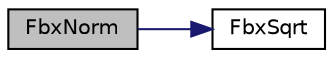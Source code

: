 digraph "FbxNorm"
{
  edge [fontname="Helvetica",fontsize="10",labelfontname="Helvetica",labelfontsize="10"];
  node [fontname="Helvetica",fontsize="10",shape=record];
  rankdir="LR";
  Node177 [label="FbxNorm",height=0.2,width=0.4,color="black", fillcolor="grey75", style="filled", fontcolor="black"];
  Node177 -> Node178 [color="midnightblue",fontsize="10",style="solid"];
  Node178 [label="FbxSqrt",height=0.2,width=0.4,color="black", fillcolor="white", style="filled",URL="$fbxmath_8h.html#a5deacfc7a4a2a34b42558f937787d132"];
}
